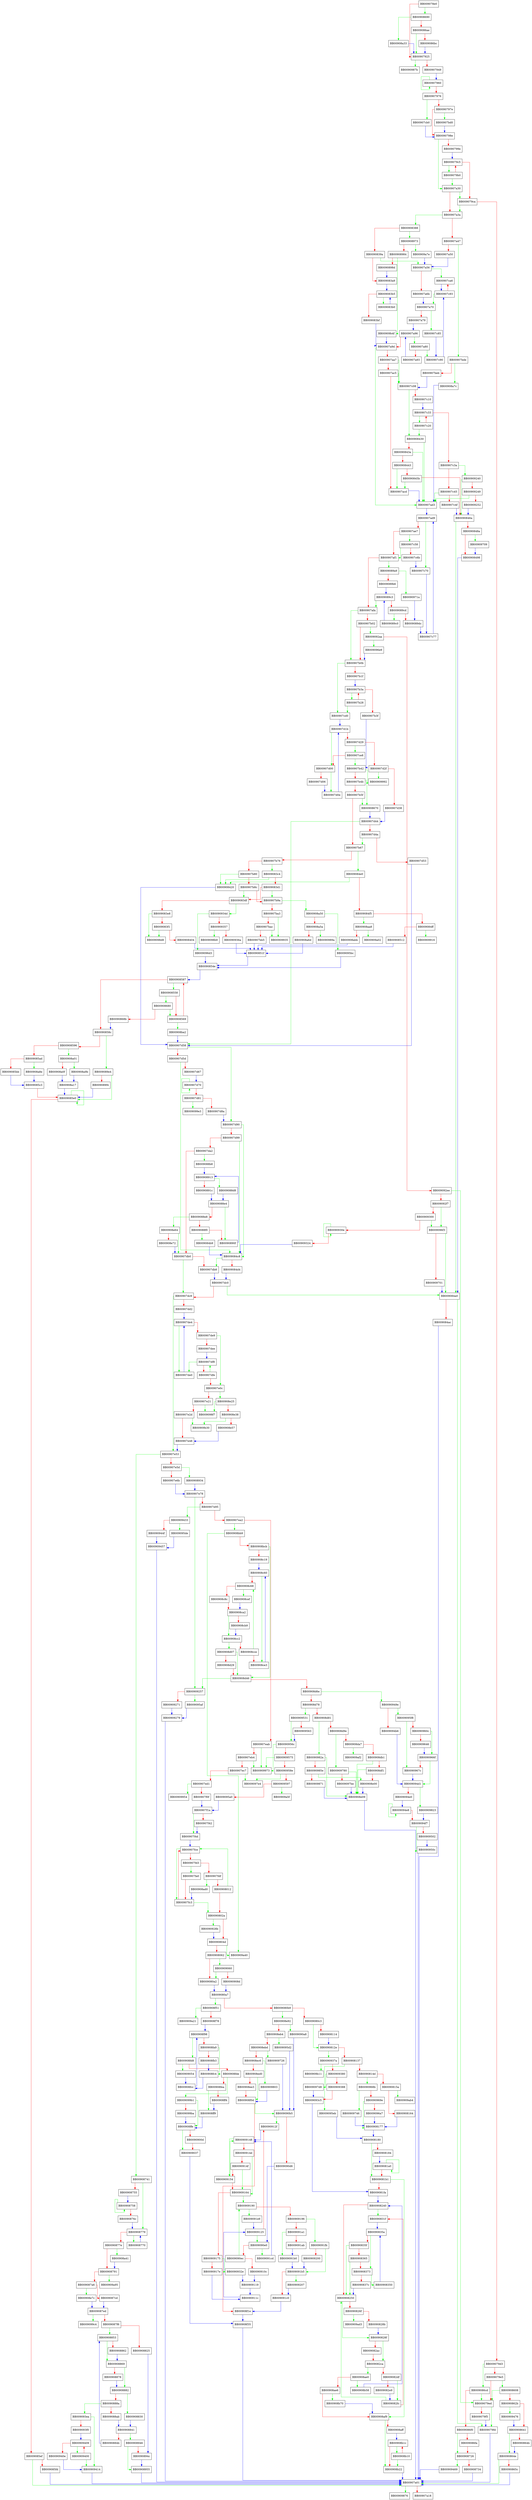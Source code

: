 digraph ____strtof128_l_internal {
  node [shape="box"];
  graph [splines=ortho];
  BB009078e0 -> BB00908690 [color="green"];
  BB009078e0 -> BB00907925 [color="red"];
  BB00907925 -> BB0090987b [color="green"];
  BB00907925 -> BB00907949 [color="red"];
  BB00907949 -> BB00907960 [color="blue"];
  BB00907960 -> BB00907960 [color="green"];
  BB00907960 -> BB00907976 [color="red"];
  BB00907976 -> BB00907cb0 [color="green"];
  BB00907976 -> BB0090797e [color="red"];
  BB0090797e -> BB00907bd0 [color="green"];
  BB0090797e -> BB0090798e [color="red"];
  BB0090798e -> BB00907a30 [color="green"];
  BB0090798e -> BB0090799e [color="red"];
  BB0090799e -> BB009079c5 [color="blue"];
  BB009079b0 -> BB00907a30 [color="green"];
  BB009079b0 -> BB009079c5 [color="red"];
  BB009079c5 -> BB009079b0 [color="green"];
  BB009079c5 -> BB009079ca [color="red"];
  BB009079ca -> BB00907a3a [color="green"];
  BB009079ca -> BB009079d3 [color="red"];
  BB009079d3 -> BB009086cd [color="green"];
  BB009079d3 -> BB009079e5 [color="red"];
  BB009079e5 -> BB00908608 [color="green"];
  BB009079e5 -> BB009079ed [color="red"];
  BB009079ed -> BB009079fd [color="green"];
  BB009079ed -> BB009079f5 [color="red"];
  BB009079f5 -> BB009079fd [color="blue"];
  BB009079fd -> BB00907a01 [color="blue"];
  BB00907a01 -> BB00909876 [color="green"];
  BB00907a01 -> BB00907a18 [color="red"];
  BB00907a30 -> BB009079ca [color="green"];
  BB00907a30 -> BB00907a3a [color="red"];
  BB00907a3a -> BB00908388 [color="green"];
  BB00907a3a -> BB00907a47 [color="red"];
  BB00907a47 -> BB00907bde [color="green"];
  BB00907a47 -> BB00907a50 [color="red"];
  BB00907a50 -> BB00907a56 [color="blue"];
  BB00907a56 -> BB00907ca6 [color="green"];
  BB00907a56 -> BB00907a6b [color="red"];
  BB00907a6b -> BB00907a70 [color="blue"];
  BB00907a70 -> BB00907c85 [color="green"];
  BB00907a70 -> BB00907a79 [color="red"];
  BB00907a79 -> BB00907a96 [color="blue"];
  BB00907a80 -> BB00907c90 [color="green"];
  BB00907a80 -> BB00907a93 [color="red"];
  BB00907a93 -> BB00907a96 [color="blue"];
  BB00907a96 -> BB00907a80 [color="green"];
  BB00907a96 -> BB00907a9d [color="red"];
  BB00907a9d -> BB00907ad3 [color="green"];
  BB00907a9d -> BB00907aa7 [color="red"];
  BB00907aa7 -> BB00907c08 [color="green"];
  BB00907aa7 -> BB00907ac5 [color="red"];
  BB00907ac5 -> BB00907c08 [color="green"];
  BB00907ac5 -> BB00907acd [color="red"];
  BB00907acd -> BB00907ad3 [color="blue"];
  BB00907ad3 -> BB00907ad9 [color="blue"];
  BB00907ad9 -> BB00907c70 [color="green"];
  BB00907ad9 -> BB00907ae7 [color="red"];
  BB00907ae7 -> BB00907c58 [color="green"];
  BB00907ae7 -> BB00907af1 [color="red"];
  BB00907af1 -> BB009089a9 [color="green"];
  BB00907af1 -> BB00907afa [color="red"];
  BB00907afa -> BB00907b0b [color="green"];
  BB00907afa -> BB00907b02 [color="red"];
  BB00907b02 -> BB009092aa [color="green"];
  BB00907b02 -> BB00907b0b [color="red"];
  BB00907b0b -> BB00907cd0 [color="green"];
  BB00907b0b -> BB00907b1f [color="red"];
  BB00907b1f -> BB00907b3a [color="blue"];
  BB00907b28 -> BB00907cd0 [color="green"];
  BB00907b28 -> BB00907b3a [color="red"];
  BB00907b3a -> BB00907b28 [color="green"];
  BB00907b3a -> BB00907b3f [color="red"];
  BB00907b3f -> BB00907b42 [color="blue"];
  BB00907b42 -> BB00909992 [color="green"];
  BB00907b42 -> BB00907b4b [color="red"];
  BB00907b4b -> BB00908670 [color="green"];
  BB00907b4b -> BB00907b5f [color="red"];
  BB00907b5f -> BB00908670 [color="green"];
  BB00907b5f -> BB00907b67 [color="red"];
  BB00907b67 -> BB009084e0 [color="green"];
  BB00907b67 -> BB00907b76 [color="red"];
  BB00907b76 -> BB009083c4 [color="green"];
  BB00907b76 -> BB00907b80 [color="red"];
  BB00907b80 -> BB00908420 [color="green"];
  BB00907b80 -> BB00907b8c [color="red"];
  BB00907b8c -> BB009083df [color="green"];
  BB00907b8c -> BB00907b9a [color="red"];
  BB00907b9a -> BB00908a50 [color="green"];
  BB00907b9a -> BB00907ba3 [color="red"];
  BB00907ba3 -> BB00909935 [color="green"];
  BB00907ba3 -> BB00907bac [color="red"];
  BB00907bac -> BB00909935 [color="green"];
  BB00907bac -> BB00907bb5 [color="red"];
  BB00907bb5 -> BB0090851f [color="blue"];
  BB00907bd0 -> BB0090798e [color="blue"];
  BB00907bde -> BB00908a7c [color="green"];
  BB00907bde -> BB00907beb [color="red"];
  BB00907beb -> BB00907c08 [color="blue"];
  BB00907c08 -> BB00908430 [color="green"];
  BB00907c08 -> BB00907c10 [color="red"];
  BB00907c10 -> BB00907c33 [color="blue"];
  BB00907c20 -> BB00908430 [color="green"];
  BB00907c20 -> BB00907c33 [color="red"];
  BB00907c33 -> BB00907c20 [color="green"];
  BB00907c33 -> BB00907c3a [color="red"];
  BB00907c3a -> BB00909240 [color="green"];
  BB00907c3a -> BB00907c45 [color="red"];
  BB00907c45 -> BB00907ad3 [color="green"];
  BB00907c45 -> BB00907c4f [color="red"];
  BB00907c4f -> BB0090846a [color="blue"];
  BB00907c58 -> BB00907af1 [color="green"];
  BB00907c58 -> BB00907c6b [color="red"];
  BB00907c6b -> BB00907c70 [color="blue"];
  BB00907c70 -> BB00907c77 [color="blue"];
  BB00907c77 -> BB00907ad9 [color="blue"];
  BB00907c85 -> BB00907c90 [color="blue"];
  BB00907c90 -> BB00907c93 [color="blue"];
  BB00907c93 -> BB00907a70 [color="green"];
  BB00907c93 -> BB00907ca6 [color="red"];
  BB00907ca6 -> BB00907c93 [color="blue"];
  BB00907cb0 -> BB0090798e [color="blue"];
  BB00907cd0 -> BB00907d1b [color="blue"];
  BB00907ce8 -> BB00907b42 [color="green"];
  BB00907ce8 -> BB00907d00 [color="red"];
  BB00907d00 -> BB00907d0e [color="green"];
  BB00907d00 -> BB00907d06 [color="red"];
  BB00907d06 -> BB00907d0e [color="blue"];
  BB00907d0e -> BB00907d1b [color="blue"];
  BB00907d1b -> BB00907d00 [color="green"];
  BB00907d1b -> BB00907d29 [color="red"];
  BB00907d29 -> BB00907ce8 [color="green"];
  BB00907d29 -> BB00907d2f [color="red"];
  BB00907d2f -> BB00909992 [color="green"];
  BB00907d2f -> BB00907d38 [color="red"];
  BB00907d38 -> BB00907d44 [color="blue"];
  BB00907d44 -> BB00907d58 [color="green"];
  BB00907d44 -> BB00907d4a [color="red"];
  BB00907d4a -> BB00907b67 [color="green"];
  BB00907d4a -> BB00907d53 [color="red"];
  BB00907d53 -> BB00907d58 [color="blue"];
  BB00907d58 -> BB00907d90 [color="green"];
  BB00907d58 -> BB00907d5d [color="red"];
  BB00907d5d -> BB009084c8 [color="green"];
  BB00907d5d -> BB00907d67 [color="red"];
  BB00907d67 -> BB00907d70 [color="blue"];
  BB00907d70 -> BB00907d70 [color="green"];
  BB00907d70 -> BB00907d81 [color="red"];
  BB00907d81 -> BB009099e3 [color="green"];
  BB00907d81 -> BB00907d8a [color="red"];
  BB00907d8a -> BB00907d90 [color="blue"];
  BB00907d90 -> BB009084c8 [color="green"];
  BB00907d90 -> BB00907d99 [color="red"];
  BB00907d99 -> BB009084c8 [color="green"];
  BB00907d99 -> BB00907da2 [color="red"];
  BB00907da2 -> BB009088b8 [color="green"];
  BB00907da2 -> BB00907db0 [color="red"];
  BB00907db0 -> BB00907dc9 [color="green"];
  BB00907db0 -> BB00907db8 [color="red"];
  BB00907db8 -> BB00907dc0 [color="blue"];
  BB00907dc0 -> BB009084a0 [color="green"];
  BB00907dc0 -> BB00907dc9 [color="red"];
  BB00907dc9 -> BB00907e53 [color="green"];
  BB00907dc9 -> BB00907dd2 [color="red"];
  BB00907dd2 -> BB00907de4 [color="blue"];
  BB00907de0 -> BB00907de4 [color="blue"];
  BB00907de4 -> BB00907de0 [color="green"];
  BB00907de4 -> BB00907de9 [color="red"];
  BB00907de9 -> BB00907e0c [color="green"];
  BB00907de9 -> BB00907dee [color="red"];
  BB00907dee -> BB00907df8 [color="blue"];
  BB00907df8 -> BB00907de0 [color="green"];
  BB00907df8 -> BB00907dfe [color="red"];
  BB00907dfe -> BB00907df8 [color="green"];
  BB00907dfe -> BB00907e0c [color="red"];
  BB00907e0c -> BB00908e25 [color="green"];
  BB00907e0c -> BB00907e21 [color="red"];
  BB00907e21 -> BB009098f7 [color="green"];
  BB00907e21 -> BB00907e2d [color="red"];
  BB00907e2d -> BB00909b30 [color="green"];
  BB00907e2d -> BB00907e48 [color="red"];
  BB00907e48 -> BB00907e53 [color="blue"];
  BB00907e53 -> BB00908741 [color="green"];
  BB00907e53 -> BB00907e5d [color="red"];
  BB00907e5d -> BB00908934 [color="green"];
  BB00907e5d -> BB00907e6b [color="red"];
  BB00907e6b -> BB00907e78 [color="blue"];
  BB00907e78 -> BB00909257 [color="green"];
  BB00907e78 -> BB00907e95 [color="red"];
  BB00907e95 -> BB00909433 [color="green"];
  BB00907e95 -> BB00907ea2 [color="red"];
  BB00907ea2 -> BB00908bb9 [color="green"];
  BB00907ea2 -> BB00907eab [color="red"];
  BB00907eab -> BB00909973 [color="green"];
  BB00907eab -> BB00907eb4 [color="red"];
  BB00907eb4 -> BB00909973 [color="green"];
  BB00907eb4 -> BB00907ec7 [color="red"];
  BB00907ec7 -> BB009097e4 [color="green"];
  BB00907ec7 -> BB00907ed1 [color="red"];
  BB00907ed1 -> BB00909954 [color="green"];
  BB00907ed1 -> BB00907f0f [color="red"];
  BB00907f0f -> BB00907f1a [color="blue"];
  BB00907f1a -> BB00907f4d [color="green"];
  BB00907f1a -> BB00907f42 [color="red"];
  BB00907f42 -> BB00907f4d [color="blue"];
  BB00907f4d -> BB00907fce [color="blue"];
  BB00907fa0 -> BB00907fc3 [color="red"];
  BB00907fc3 -> BB0090802a [color="green"];
  BB00907fc3 -> BB00907fce [color="red"];
  BB00907fce -> BB00907fc3 [color="green"];
  BB00907fce -> BB00907fd3 [color="red"];
  BB00907fd3 -> BB00907fa0 [color="green"];
  BB00907fd3 -> BB00907fdf [color="red"];
  BB00907fdf -> BB00908ad0 [color="green"];
  BB00907fdf -> BB00908012 [color="red"];
  BB00908012 -> BB00907fce [color="green"];
  BB00908012 -> BB0090802a [color="red"];
  BB0090802a -> BB0090928b [color="green"];
  BB0090802a -> BB0090804d [color="red"];
  BB0090804d -> BB00909a40 [color="green"];
  BB0090804d -> BB00908062 [color="red"];
  BB00908062 -> BB00909060 [color="green"];
  BB00908062 -> BB009080a2 [color="red"];
  BB009080a2 -> BB009080a7 [color="blue"];
  BB009080a7 -> BB00908f51 [color="green"];
  BB009080a7 -> BB009080b9 [color="red"];
  BB009080b9 -> BB00908e92 [color="green"];
  BB009080b9 -> BB009080c3 [color="red"];
  BB009080c3 -> BB0090812e [color="green"];
  BB009080c3 -> BB00908114 [color="red"];
  BB00908114 -> BB0090812e [color="blue"];
  BB0090812e -> BB0090937a [color="green"];
  BB0090812e -> BB00908137 [color="red"];
  BB00908137 -> BB009095eb [color="green"];
  BB00908137 -> BB0090814d [color="red"];
  BB0090814d -> BB0090968b [color="green"];
  BB0090814d -> BB0090815a [color="red"];
  BB0090815a -> BB00909ab4 [color="green"];
  BB0090815a -> BB00908164 [color="red"];
  BB00908164 -> BB00908177 [color="blue"];
  BB00908177 -> BB00908180 [color="blue"];
  BB00908180 -> BB009081b1 [color="green"];
  BB00908180 -> BB00908184 [color="red"];
  BB00908184 -> BB009081a0 [color="blue"];
  BB009081a0 -> BB009081a0 [color="green"];
  BB009081a0 -> BB009081b1 [color="red"];
  BB009081b1 -> BB00908af9 [color="green"];
  BB009081b1 -> BB009081fa [color="red"];
  BB009081fa -> BB00908240 [color="blue"];
  BB00908240 -> BB0090831f [color="green"];
  BB00908240 -> BB00908250 [color="red"];
  BB00908250 -> BB0090828f [color="green"];
  BB00908250 -> BB0090826f [color="red"];
  BB0090826f -> BB00909ad3 [color="green"];
  BB0090826f -> BB0090828b [color="red"];
  BB0090828b -> BB0090828f [color="blue"];
  BB0090828f -> BB009082ca [color="green"];
  BB0090828f -> BB009082ac [color="red"];
  BB009082ac -> BB009082ca [color="red"];
  BB009082ca -> BB00908ae0 [color="green"];
  BB009082ca -> BB009082df [color="red"];
  BB009082df -> BB009082fc [color="green"];
  BB009082df -> BB009082e9 [color="red"];
  BB009082e9 -> BB009082fc [color="blue"];
  BB009082fc -> BB00908250 [color="green"];
  BB009082fc -> BB0090831f [color="red"];
  BB0090831f -> BB0090835a [color="blue"];
  BB00908350 -> BB0090835a [color="blue"];
  BB0090835a -> BB00908373 [color="green"];
  BB0090835a -> BB0090835f [color="red"];
  BB0090835f -> BB00908250 [color="green"];
  BB0090835f -> BB00908365 [color="red"];
  BB00908365 -> BB00908250 [color="green"];
  BB00908365 -> BB00908373 [color="red"];
  BB00908373 -> BB00908350 [color="green"];
  BB00908373 -> BB0090837c [color="red"];
  BB0090837c -> BB00908250 [color="blue"];
  BB00908388 -> BB00908973 [color="green"];
  BB00908388 -> BB0090839a [color="red"];
  BB0090839a -> BB00907a56 [color="green"];
  BB0090839a -> BB009083a9 [color="red"];
  BB009083a9 -> BB009083b5 [color="blue"];
  BB009083b0 -> BB009083b5 [color="blue"];
  BB009083b5 -> BB009083b0 [color="green"];
  BB009083b5 -> BB009083bf [color="red"];
  BB009083bf -> BB00907a9d [color="blue"];
  BB009083c4 -> BB00908420 [color="green"];
  BB009083c4 -> BB009083d1 [color="red"];
  BB009083d1 -> BB00907b9a [color="green"];
  BB009083d1 -> BB009083df [color="red"];
  BB009083df -> BB0090934d [color="green"];
  BB009083df -> BB009083e8 [color="red"];
  BB009083e8 -> BB009098d8 [color="green"];
  BB009083e8 -> BB009083f1 [color="red"];
  BB009083f1 -> BB009098d8 [color="green"];
  BB009083f1 -> BB00908404 [color="red"];
  BB00908404 -> BB0090851f [color="blue"];
  BB00908420 -> BB00907d58 [color="blue"];
  BB00908430 -> BB00907ad3 [color="green"];
  BB00908430 -> BB0090843a [color="red"];
  BB0090843a -> BB00907ad3 [color="green"];
  BB0090843a -> BB00908443 [color="red"];
  BB00908443 -> BB00907acd [color="green"];
  BB00908443 -> BB0090845b [color="red"];
  BB0090845b -> BB00907acd [color="green"];
  BB0090845b -> BB0090846a [color="red"];
  BB0090846a -> BB009084a0 [color="green"];
  BB0090846a -> BB0090848a [color="red"];
  BB0090848a -> BB00909709 [color="green"];
  BB0090848a -> BB00908498 [color="red"];
  BB00908498 -> BB009084a0 [color="blue"];
  BB009084a0 -> BB009079fd [color="green"];
  BB009084a0 -> BB009084ac [color="red"];
  BB009084ac -> BB00907a01 [color="blue"];
  BB009084b9 -> BB009084c8 [color="blue"];
  BB009084c8 -> BB00907db8 [color="green"];
  BB009084c8 -> BB009084d4 [color="red"];
  BB009084d4 -> BB00907dc0 [color="blue"];
  BB009084e0 -> BB00908420 [color="green"];
  BB009084e0 -> BB009084f5 [color="red"];
  BB009084f5 -> BB00908aa8 [color="green"];
  BB009084f5 -> BB009084ff [color="red"];
  BB009084ff -> BB00909916 [color="green"];
  BB009084ff -> BB00908512 [color="red"];
  BB00908512 -> BB0090851f [color="blue"];
  BB0090851f -> BB0090854e [color="blue"];
  BB0090854e -> BB00908587 [color="blue"];
  BB00908558 -> BB00908680 [color="green"];
  BB00908558 -> BB00908569 [color="red"];
  BB00908569 -> BB00908ba2 [color="green"];
  BB00908569 -> BB00908587 [color="red"];
  BB00908587 -> BB00908558 [color="green"];
  BB00908587 -> BB0090858c [color="red"];
  BB0090858c -> BB009089e4 [color="green"];
  BB0090858c -> BB00908596 [color="red"];
  BB00908596 -> BB00908a01 [color="green"];
  BB00908596 -> BB009085ad [color="red"];
  BB009085ad -> BB00908a8e [color="green"];
  BB009085ad -> BB009085bb [color="red"];
  BB009085bb -> BB009085c3 [color="blue"];
  BB009085c3 -> BB009085e0 [color="red"];
  BB009085e0 -> BB009085e0 [color="green"];
  BB009085e0 -> BB009085ef [color="red"];
  BB009085ef -> BB00907a01 [color="green"];
  BB009085ef -> BB009085fd [color="red"];
  BB009085fd -> BB00907a01 [color="blue"];
  BB00908608 -> BB009079ed [color="green"];
  BB00908608 -> BB0090862b [color="red"];
  BB0090862b -> BB00909476 [color="green"];
  BB0090862b -> BB00908641 [color="red"];
  BB00908641 -> BB0090864e [color="green"];
  BB00908641 -> BB0090864b [color="red"];
  BB0090864b -> BB0090864e [color="blue"];
  BB0090864e -> BB00907a01 [color="green"];
  BB0090864e -> BB0090865c [color="red"];
  BB0090865c -> BB00907a01 [color="blue"];
  BB00908670 -> BB00907d44 [color="blue"];
  BB00908680 -> BB00908569 [color="green"];
  BB00908680 -> BB0090868b [color="red"];
  BB0090868b -> BB0090858c [color="blue"];
  BB00908690 -> BB00908a33 [color="green"];
  BB00908690 -> BB009086ae [color="red"];
  BB009086ae -> BB00907925 [color="green"];
  BB009086ae -> BB009086bc [color="red"];
  BB009086bc -> BB00907925 [color="blue"];
  BB009086cd -> BB009079ed [color="green"];
  BB009086cd -> BB009086f0 [color="red"];
  BB009086f0 -> BB00908726 [color="green"];
  BB009086f0 -> BB009086fa [color="red"];
  BB009086fa -> BB00908726 [color="red"];
  BB00908726 -> BB00909469 [color="green"];
  BB00908726 -> BB00908734 [color="red"];
  BB00908734 -> BB00907a01 [color="blue"];
  BB00908741 -> BB00908779 [color="green"];
  BB00908741 -> BB00908755 [color="red"];
  BB00908755 -> BB00908758 [color="blue"];
  BB00908758 -> BB00908758 [color="green"];
  BB00908758 -> BB0090876c [color="red"];
  BB0090876c -> BB00908779 [color="blue"];
  BB00908770 -> BB00908779 [color="blue"];
  BB00908779 -> BB00908770 [color="green"];
  BB00908779 -> BB0090877e [color="red"];
  BB0090877e -> BB00908a41 [color="green"];
  BB0090877e -> BB00908791 [color="red"];
  BB00908791 -> BB00909a95 [color="green"];
  BB00908791 -> BB009087a6 [color="red"];
  BB009087a6 -> BB00908e7c [color="green"];
  BB009087a6 -> BB009087cd [color="red"];
  BB009087cd -> BB009087ed [color="blue"];
  BB009087ed -> BB009099c4 [color="green"];
  BB009087ed -> BB009087f6 [color="red"];
  BB009087f6 -> BB00908853 [color="green"];
  BB009087f6 -> BB00908825 [color="red"];
  BB00908825 -> BB0090894c [color="blue"];
  BB00908830 -> BB00908841 [color="blue"];
  BB00908841 -> BB00908946 [color="green"];
  BB00908841 -> BB0090884b [color="red"];
  BB0090884b -> BB00908853 [color="blue"];
  BB00908853 -> BB00908869 [color="green"];
  BB00908853 -> BB00908862 [color="red"];
  BB00908862 -> BB00908869 [color="blue"];
  BB00908869 -> BB00908882 [color="green"];
  BB00908869 -> BB00908878 [color="red"];
  BB00908878 -> BB00908882 [color="blue"];
  BB00908882 -> BB00908830 [color="green"];
  BB00908882 -> BB0090888a [color="red"];
  BB0090888a -> BB009093ea [color="green"];
  BB0090888a -> BB009088ab [color="red"];
  BB009088ab -> BB00908841 [color="blue"];
  BB009088b8 -> BB00908913 [color="blue"];
  BB009088d8 -> BB009088e4 [color="blue"];
  BB009088e4 -> BB0090890f [color="green"];
  BB009088e4 -> BB009088e8 [color="red"];
  BB009088e8 -> BB00908e64 [color="green"];
  BB009088e8 -> BB009088f0 [color="red"];
  BB009088f0 -> BB009084b9 [color="green"];
  BB009088f0 -> BB0090890f [color="red"];
  BB0090890f -> BB00908913 [color="blue"];
  BB00908913 -> BB009088d8 [color="green"];
  BB00908913 -> BB0090891c [color="red"];
  BB0090891c -> BB009088e4 [color="blue"];
  BB00908934 -> BB00907e78 [color="blue"];
  BB00908946 -> BB00908955 [color="green"];
  BB00908946 -> BB0090894c [color="red"];
  BB0090894c -> BB00908955 [color="blue"];
  BB00908955 -> BB00907a01 [color="blue"];
  BB00908973 -> BB00909a7e [color="green"];
  BB00908973 -> BB00908984 [color="red"];
  BB00908984 -> BB00909b4f [color="green"];
  BB00908984 -> BB0090898d [color="red"];
  BB0090898d -> BB009083a9 [color="blue"];
  BB009089a9 -> BB0090971a [color="green"];
  BB009089a9 -> BB009089b6 [color="red"];
  BB009089b6 -> BB009089c3 [color="blue"];
  BB009089c0 -> BB009089c3 [color="blue"];
  BB009089c3 -> BB00907afa [color="green"];
  BB009089c3 -> BB009089cd [color="red"];
  BB009089cd -> BB009089c0 [color="green"];
  BB009089cd -> BB009089dc [color="red"];
  BB009089dc -> BB00907c77 [color="blue"];
  BB009089e4 -> BB009085e0 [color="green"];
  BB009089e4 -> BB009089f4 [color="red"];
  BB009089f4 -> BB009085e0 [color="blue"];
  BB00908a01 -> BB00908a9b [color="green"];
  BB00908a01 -> BB00908a0f [color="red"];
  BB00908a0f -> BB00908a17 [color="blue"];
  BB00908a17 -> BB009085e0 [color="blue"];
  BB00908a33 -> BB00907925 [color="blue"];
  BB00908a41 -> BB00908791 [color="blue"];
  BB00908a50 -> BB009095bc [color="green"];
  BB00908a50 -> BB00908a5a [color="red"];
  BB00908a5a -> BB0090989a [color="green"];
  BB00908a5a -> BB00908a6d [color="red"];
  BB00908a6d -> BB0090851f [color="blue"];
  BB00908a7c -> BB00907ad3 [color="blue"];
  BB00908a8e -> BB009085c3 [color="blue"];
  BB00908a9b -> BB00908a17 [color="blue"];
  BB00908aa8 -> BB00909a02 [color="green"];
  BB00908aa8 -> BB00908abb [color="red"];
  BB00908abb -> BB0090851f [color="blue"];
  BB00908ad0 -> BB00907fc3 [color="blue"];
  BB00908ae0 -> BB00908b58 [color="green"];
  BB00908ae0 -> BB00908ae6 [color="red"];
  BB00908ae6 -> BB00908b70 [color="green"];
  BB00908ae6 -> BB00908af9 [color="red"];
  BB00908af9 -> BB00908b22 [color="green"];
  BB00908af9 -> BB00908aff [color="red"];
  BB00908aff -> BB00908b1c [color="blue"];
  BB00908b10 -> BB00908b22 [color="green"];
  BB00908b10 -> BB00908b1c [color="red"];
  BB00908b1c -> BB00908b10 [color="green"];
  BB00908b1c -> BB00908b22 [color="red"];
  BB00908b22 -> BB00907a01 [color="blue"];
  BB00908b58 -> BB00908240 [color="blue"];
  BB00908b70 -> BB00908af9 [color="blue"];
  BB00908ba2 -> BB00907d58 [color="blue"];
  BB00908bb9 -> BB00909a40 [color="green"];
  BB00908bb9 -> BB00908bcb [color="red"];
  BB00908bcb -> BB00908d46 [color="green"];
  BB00908bcb -> BB00908c19 [color="red"];
  BB00908c19 -> BB00908c60 [color="blue"];
  BB00908c60 -> BB00908ce3 [color="green"];
  BB00908c60 -> BB00908c68 [color="red"];
  BB00908c68 -> BB00908cef [color="green"];
  BB00908c68 -> BB00908c8c [color="red"];
  BB00908c8c -> BB00908ca2 [color="red"];
  BB00908ca2 -> BB00908cc2 [color="green"];
  BB00908ca2 -> BB00908cb9 [color="red"];
  BB00908cb9 -> BB00908cc2 [color="blue"];
  BB00908cc2 -> BB00908d07 [color="green"];
  BB00908cc2 -> BB00908cce [color="red"];
  BB00908cce -> BB00908c68 [color="green"];
  BB00908cce -> BB00908ce3 [color="red"];
  BB00908ce3 -> BB00908c60 [color="blue"];
  BB00908cef -> BB00908ca2 [color="blue"];
  BB00908d07 -> BB00908d46 [color="green"];
  BB00908d07 -> BB00908d29 [color="red"];
  BB00908d29 -> BB00908d46 [color="red"];
  BB00908d46 -> BB00909257 [color="green"];
  BB00908d46 -> BB00908d6e [color="red"];
  BB00908d6e -> BB0090949e [color="green"];
  BB00908d6e -> BB00908d78 [color="red"];
  BB00908d78 -> BB00909531 [color="green"];
  BB00908d78 -> BB00908d81 [color="red"];
  BB00908d81 -> BB0090982a [color="green"];
  BB00908d81 -> BB00908d9e [color="red"];
  BB00908d9e -> BB00909780 [color="green"];
  BB00908d9e -> BB00908da7 [color="red"];
  BB00908da7 -> BB00909af2 [color="green"];
  BB00908da7 -> BB00908db1 [color="red"];
  BB00908db1 -> BB00908e09 [color="green"];
  BB00908db1 -> BB00908df1 [color="red"];
  BB00908df1 -> BB00908e09 [color="green"];
  BB00908df1 -> BB00908e00 [color="red"];
  BB00908e00 -> BB00908e09 [color="blue"];
  BB00908e09 -> BB00907a01 [color="blue"];
  BB00908e25 -> BB009098f7 [color="green"];
  BB00908e25 -> BB00908e38 [color="red"];
  BB00908e38 -> BB00909b30 [color="green"];
  BB00908e38 -> BB00908e57 [color="red"];
  BB00908e57 -> BB00907e48 [color="blue"];
  BB00908e64 -> BB00907db0 [color="green"];
  BB00908e64 -> BB00908e72 [color="red"];
  BB00908e72 -> BB00907db0 [color="blue"];
  BB00908e7c -> BB009087ed [color="blue"];
  BB00908e92 -> BB009090a8 [color="green"];
  BB00908e92 -> BB00908eb4 [color="red"];
  BB00908eb4 -> BB009095d2 [color="green"];
  BB00908eb4 -> BB00908ebd [color="red"];
  BB00908ebd -> BB00909726 [color="green"];
  BB00908ebd -> BB00908ec6 [color="red"];
  BB00908ec6 -> BB00909803 [color="green"];
  BB00908ec6 -> BB00908ed0 [color="red"];
  BB00908ed0 -> BB00908f0d [color="green"];
  BB00908ed0 -> BB00908ee3 [color="red"];
  BB00908ee3 -> BB00908f0d [color="red"];
  BB00908f0d -> BB009090b5 [color="green"];
  BB00908f0d -> BB00908f1e [color="red"];
  BB00908f1e -> BB00908f35 [color="blue"];
  BB00908f35 -> BB00907a01 [color="blue"];
  BB00908f51 -> BB00909a21 [color="green"];
  BB00908f51 -> BB00908f78 [color="red"];
  BB00908f78 -> BB00908f98 [color="blue"];
  BB00908f98 -> BB00908fd8 [color="green"];
  BB00908f98 -> BB00908fa9 [color="red"];
  BB00908fa9 -> BB00908fc4 [color="green"];
  BB00908fa9 -> BB00908fb3 [color="red"];
  BB00908fb3 -> BB00908fc4 [color="blue"];
  BB00908fc4 -> BB00908fcc [color="blue"];
  BB00908fcc -> BB00908f98 [color="blue"];
  BB00908fd8 -> BB00909054 [color="green"];
  BB00908fd8 -> BB00908fde [color="red"];
  BB00908fde -> BB009099b1 [color="green"];
  BB00908fde -> BB00908fea [color="red"];
  BB00908fea -> BB00908ff9 [color="green"];
  BB00908fea -> BB00908ff4 [color="red"];
  BB00908ff4 -> BB00908ff9 [color="blue"];
  BB00908ff9 -> BB00908ffe [color="blue"];
  BB00908ffe -> BB00909037 [color="green"];
  BB00908ffe -> BB0090900d [color="red"];
  BB0090900d -> BB00909037 [color="red"];
  BB00909037 -> BB00908f35 [color="blue"];
  BB00909054 -> BB00908fcc [color="blue"];
  BB00909060 -> BB009080a2 [color="green"];
  BB00909060 -> BB0090908d [color="red"];
  BB0090908d -> BB009080a7 [color="blue"];
  BB009090a8 -> BB009090b5 [color="blue"];
  BB009090b5 -> BB0090912f [color="green"];
  BB009090b5 -> BB009090d6 [color="red"];
  BB009090d6 -> BB009090e0 [color="blue"];
  BB009090e0 -> BB009091cd [color="green"];
  BB009090e0 -> BB009090ec [color="red"];
  BB009090ec -> BB00909190 [color="green"];
  BB009090ec -> BB0090910c [color="red"];
  BB0090910c -> BB00909119 [color="blue"];
  BB00909119 -> BB0090911c [color="blue"];
  BB0090911c -> BB00909125 [color="blue"];
  BB00909125 -> BB009090e0 [color="green"];
  BB00909125 -> BB0090912f [color="red"];
  BB0090912f -> BB00909148 [color="blue"];
  BB00909148 -> BB00909154 [color="green"];
  BB00909148 -> BB0090914d [color="red"];
  BB0090914d -> BB00909164 [color="green"];
  BB0090914d -> BB0090914f [color="red"];
  BB0090914f -> BB00909164 [color="green"];
  BB0090914f -> BB00909154 [color="red"];
  BB00909154 -> BB00909148 [color="green"];
  BB00909154 -> BB00909164 [color="red"];
  BB00909164 -> BB00909190 [color="green"];
  BB00909164 -> BB00909175 [color="red"];
  BB00909175 -> BB0090932e [color="green"];
  BB00909175 -> BB0090917e [color="red"];
  BB0090917e -> BB0090911c [color="blue"];
  BB00909190 -> BB009091e9 [color="green"];
  BB00909190 -> BB00909196 [color="red"];
  BB00909196 -> BB009091fb [color="green"];
  BB00909196 -> BB009091a1 [color="red"];
  BB009091a1 -> BB009091b0 [color="green"];
  BB009091a1 -> BB009091ab [color="red"];
  BB009091ab -> BB009091b0 [color="blue"];
  BB009091b0 -> BB009091b5 [color="blue"];
  BB009091b5 -> BB00909207 [color="green"];
  BB009091b5 -> BB009091c0 [color="red"];
  BB009091c0 -> BB00908f1e [color="blue"];
  BB009091cd -> BB00909148 [color="blue"];
  BB009091e9 -> BB00909125 [color="blue"];
  BB009091fb -> BB009091b5 [color="green"];
  BB009091fb -> BB00909200 [color="red"];
  BB00909200 -> BB009091b5 [color="blue"];
  BB00909207 -> BB009091c0 [color="blue"];
  BB00909240 -> BB0090846a [color="green"];
  BB00909240 -> BB00909249 [color="red"];
  BB00909249 -> BB00907ad3 [color="green"];
  BB00909249 -> BB00909252 [color="red"];
  BB00909252 -> BB0090846a [color="blue"];
  BB00909257 -> BB009095af [color="green"];
  BB00909257 -> BB00909271 [color="red"];
  BB00909271 -> BB00909279 [color="blue"];
  BB00909279 -> BB00907a01 [color="blue"];
  BB0090928b -> BB0090804d [color="blue"];
  BB009092aa -> BB009096e9 [color="green"];
  BB009092aa -> BB009092ee [color="red"];
  BB009092ee -> BB009079ed [color="green"];
  BB009092ee -> BB009092f7 [color="red"];
  BB009092f7 -> BB009096f3 [color="green"];
  BB009092f7 -> BB00909300 [color="red"];
  BB00909300 -> BB009096f3 [color="green"];
  BB00909300 -> BB0090930e [color="red"];
  BB0090930e -> BB0090930e [color="green"];
  BB0090930e -> BB00909324 [color="red"];
  BB00909324 -> BB009084c8 [color="blue"];
  BB0090932e -> BB00909119 [color="blue"];
  BB0090934d -> BB009096d3 [color="green"];
  BB0090934d -> BB00909357 [color="red"];
  BB00909357 -> BB009098b9 [color="green"];
  BB00909357 -> BB0090936a [color="red"];
  BB0090936a -> BB0090851f [color="blue"];
  BB0090937a -> BB00909b11 [color="green"];
  BB0090937a -> BB00909380 [color="red"];
  BB00909380 -> BB009097d8 [color="green"];
  BB00909380 -> BB00909388 [color="red"];
  BB00909388 -> BB009093c5 [color="red"];
  BB009093c5 -> BB009081fa [color="blue"];
  BB009093ea -> BB00909414 [color="green"];
  BB009093ea -> BB009093f0 [color="red"];
  BB009093f0 -> BB00909409 [color="blue"];
  BB00909400 -> BB00909414 [color="green"];
  BB00909400 -> BB00909409 [color="red"];
  BB00909409 -> BB00909400 [color="green"];
  BB00909409 -> BB0090940e [color="red"];
  BB0090940e -> BB00909414 [color="blue"];
  BB00909414 -> BB00907a01 [color="blue"];
  BB00909433 -> BB009095de [color="green"];
  BB00909433 -> BB0090944f [color="red"];
  BB0090944f -> BB00909457 [color="blue"];
  BB00909457 -> BB00907a01 [color="blue"];
  BB00909469 -> BB00907a01 [color="blue"];
  BB00909476 -> BB00908641 [color="blue"];
  BB0090949e -> BB009095f8 [color="green"];
  BB0090949e -> BB009094b6 [color="red"];
  BB009094b6 -> BB009094d1 [color="blue"];
  BB009094d1 -> BB00909823 [color="green"];
  BB009094d1 -> BB009094e0 [color="red"];
  BB009094e0 -> BB009094e8 [color="blue"];
  BB009094e8 -> BB009094e8 [color="green"];
  BB009094e8 -> BB009094f7 [color="red"];
  BB009094f7 -> BB0090950c [color="green"];
  BB009094f7 -> BB00909502 [color="red"];
  BB00909502 -> BB0090950c [color="blue"];
  BB0090950c -> BB00907a01 [color="blue"];
  BB00909531 -> BB0090956c [color="green"];
  BB00909531 -> BB00909563 [color="red"];
  BB00909563 -> BB0090956c [color="blue"];
  BB0090956c -> BB00909973 [color="green"];
  BB0090956c -> BB00909575 [color="red"];
  BB00909575 -> BB00909973 [color="green"];
  BB00909575 -> BB0090958e [color="red"];
  BB0090958e -> BB009097e4 [color="green"];
  BB0090958e -> BB00909597 [color="red"];
  BB00909597 -> BB00909a5f [color="green"];
  BB00909597 -> BB009095a0 [color="red"];
  BB009095a0 -> BB00907f1a [color="blue"];
  BB009095af -> BB00909279 [color="blue"];
  BB009095bc -> BB0090854e [color="blue"];
  BB009095d2 -> BB009090b5 [color="blue"];
  BB009095de -> BB00909457 [color="blue"];
  BB009095eb -> BB00908180 [color="blue"];
  BB009095f8 -> BB0090967c [color="green"];
  BB009095f8 -> BB0090960c [color="red"];
  BB0090960c -> BB0090966f [color="green"];
  BB0090960c -> BB00909646 [color="red"];
  BB00909646 -> BB0090966f [color="blue"];
  BB0090966f -> BB009094d1 [color="green"];
  BB0090966f -> BB0090967c [color="red"];
  BB0090967c -> BB009094d1 [color="blue"];
  BB0090968b -> BB00909746 [color="green"];
  BB0090968b -> BB0090969e [color="red"];
  BB0090969e -> BB00908177 [color="green"];
  BB0090969e -> BB009096a7 [color="red"];
  BB009096a7 -> BB00908177 [color="blue"];
  BB009096d3 -> BB0090854e [color="blue"];
  BB009096e9 -> BB00907b0b [color="blue"];
  BB009096f3 -> BB009084a0 [color="green"];
  BB009096f3 -> BB00909701 [color="red"];
  BB00909701 -> BB009084a0 [color="blue"];
  BB00909709 -> BB00908498 [color="blue"];
  BB0090971a -> BB009089dc [color="blue"];
  BB00909726 -> BB009090b5 [color="blue"];
  BB00909746 -> BB00908177 [color="blue"];
  BB00909780 -> BB00908e09 [color="green"];
  BB00909780 -> BB009097be [color="red"];
  BB009097be -> BB00908e09 [color="blue"];
  BB009097d8 -> BB009093c5 [color="blue"];
  BB00909803 -> BB00908f0d [color="blue"];
  BB00909823 -> BB009094f7 [color="blue"];
  BB0090982a -> BB00908e09 [color="green"];
  BB0090982a -> BB0090985e [color="red"];
  BB0090985e -> BB00908e00 [color="green"];
  BB0090985e -> BB00909871 [color="red"];
  BB00909871 -> BB00908e09 [color="blue"];
  BB009099b1 -> BB00908ffe [color="green"];
  BB009099b1 -> BB009099ba [color="red"];
  BB009099ba -> BB00908ffe [color="blue"];
  BB00909a7e -> BB00907a56 [color="blue"];
  BB00909b4f -> BB00907a9d [color="blue"];
}